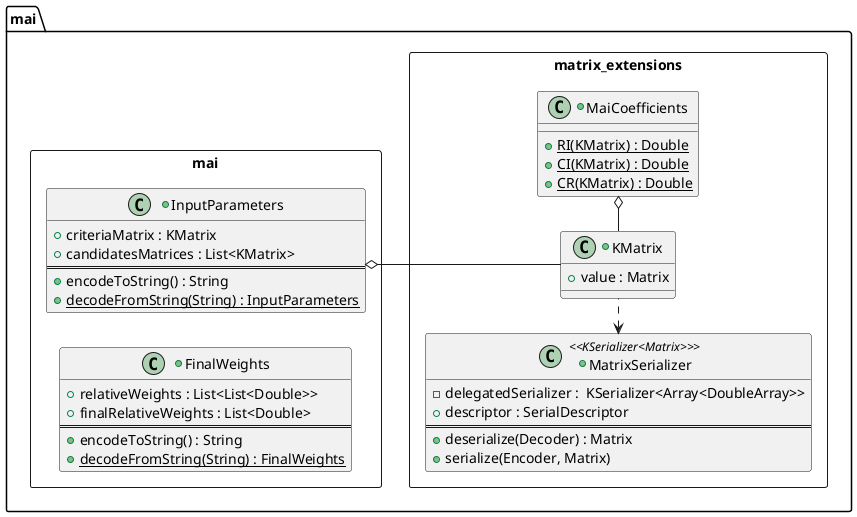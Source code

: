 @startuml

left to right direction
skinparam linetype ortho

/' Object '/
package mai {
    rectangle mai {
        +class FinalWeights {
            +relativeWeights : List<List<Double>>
            +finalRelativeWeights : List<Double>
            ==
            +encodeToString() : String
            {static} +decodeFromString(String) : FinalWeights
        }

        +class InputParameters {
            +criteriaMatrix : KMatrix
            +candidatesMatrices : List<KMatrix>
            ==
            +encodeToString() : String
            {static} +decodeFromString(String) : InputParameters
        }
    }

    rectangle matrix_extensions {
        +class KMatrix {
            +value : Matrix
        }

        +class MatrixSerializer <<KSerializer<Matrix>>> {
            -delegatedSerializer :  KSerializer<Array<DoubleArray>>
            +descriptor : SerialDescriptor
            ==
            +deserialize(Decoder) : Matrix
            +serialize(Encoder, Matrix)
        }

        +class MaiCoefficients {
            {static} +RI(KMatrix) : Double
            {static} +CI(KMatrix) : Double
            {static} +CR(KMatrix) : Double
        }
    }
}

/' Relation '/
MatrixSerializer <..r KMatrix
KMatrix --ro MaiCoefficients
KMatrix --uo InputParameters

@enduml